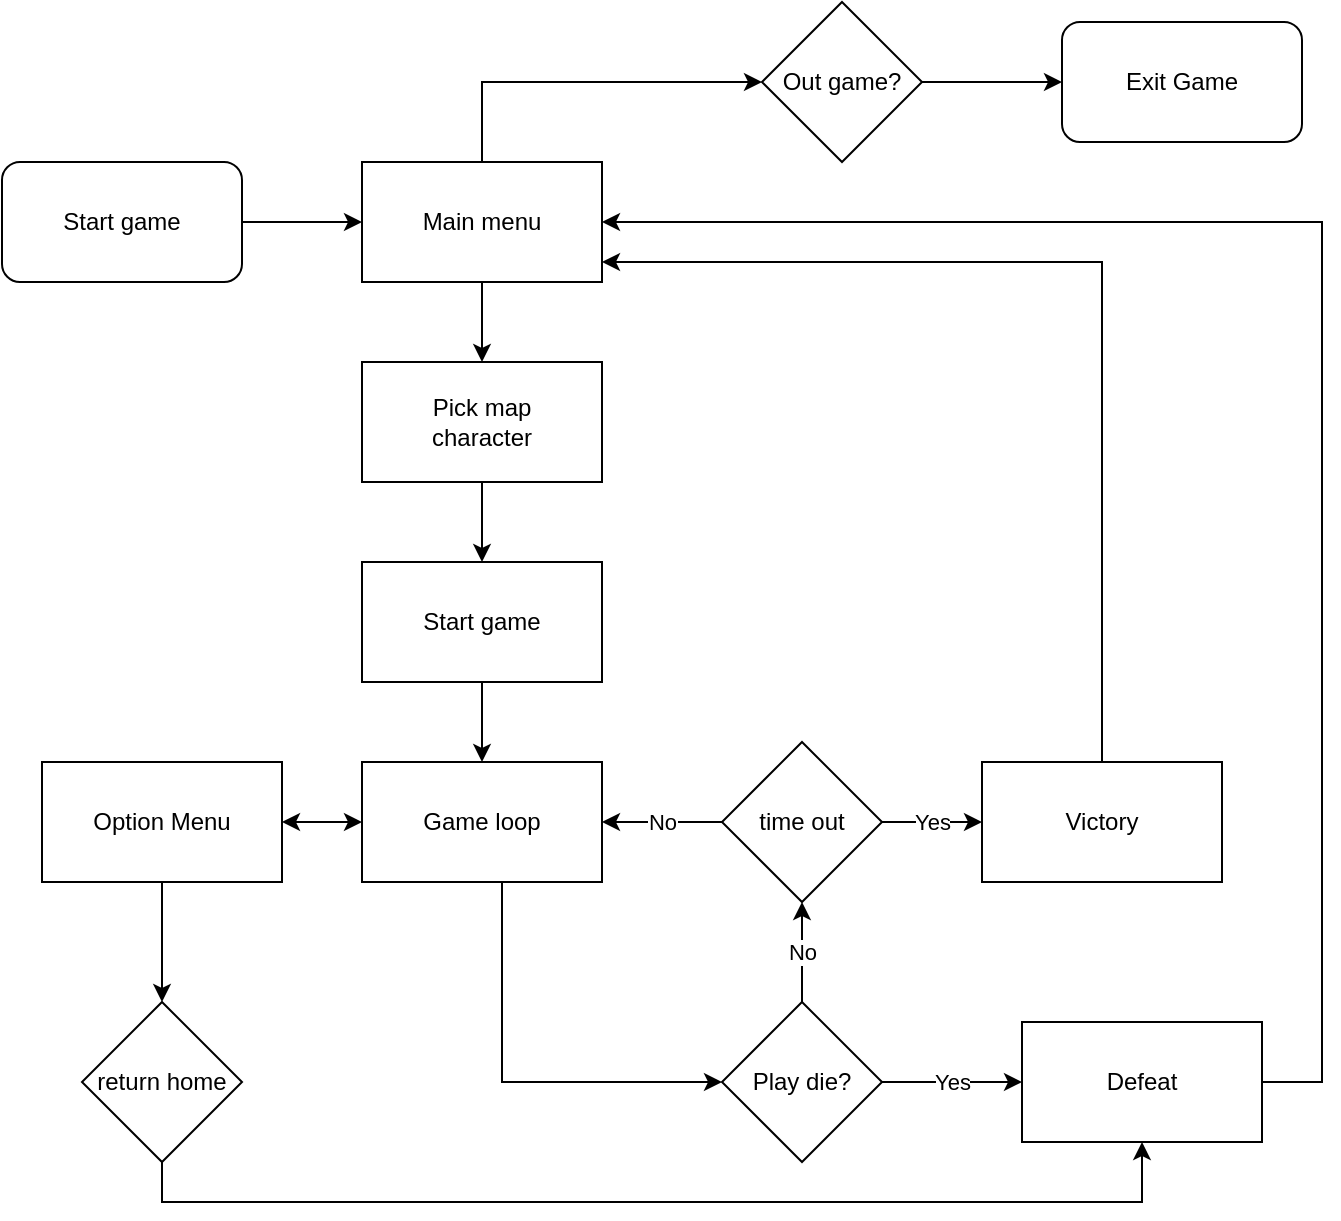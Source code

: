 <mxfile version="10.7.0" type="device"><diagram id="yfOQXtwvylxey3YVUbJV" name="Page-1"><mxGraphModel dx="1158" dy="707" grid="1" gridSize="10" guides="1" tooltips="1" connect="1" arrows="1" fold="1" page="1" pageScale="1" pageWidth="827" pageHeight="1169" math="0" shadow="0"><root><mxCell id="0"/><mxCell id="1" parent="0"/><mxCell id="EXxNDOVUbMVvn1dQfbIK-3" style="edgeStyle=orthogonalEdgeStyle;rounded=0;orthogonalLoop=1;jettySize=auto;html=1;" parent="1" source="EXxNDOVUbMVvn1dQfbIK-1" target="EXxNDOVUbMVvn1dQfbIK-10" edge="1"><mxGeometry relative="1" as="geometry"><mxPoint x="310" y="140" as="targetPoint"/><Array as="points"><mxPoint x="290" y="140"/><mxPoint x="290" y="140"/></Array></mxGeometry></mxCell><mxCell id="EXxNDOVUbMVvn1dQfbIK-1" value="Start game&lt;br&gt;" style="rounded=1;whiteSpace=wrap;html=1;" parent="1" vertex="1"><mxGeometry x="130" y="110" width="120" height="60" as="geometry"/></mxCell><mxCell id="EXxNDOVUbMVvn1dQfbIK-5" style="edgeStyle=orthogonalEdgeStyle;rounded=0;orthogonalLoop=1;jettySize=auto;html=1;" parent="1" source="EXxNDOVUbMVvn1dQfbIK-10" target="EXxNDOVUbMVvn1dQfbIK-11" edge="1"><mxGeometry relative="1" as="geometry"><mxPoint x="430" y="140" as="sourcePoint"/><mxPoint x="480" y="140" as="targetPoint"/></mxGeometry></mxCell><mxCell id="EXxNDOVUbMVvn1dQfbIK-7" style="edgeStyle=orthogonalEdgeStyle;rounded=0;orthogonalLoop=1;jettySize=auto;html=1;" parent="1" source="EXxNDOVUbMVvn1dQfbIK-11" target="EXxNDOVUbMVvn1dQfbIK-12" edge="1"><mxGeometry relative="1" as="geometry"><mxPoint x="540" y="170" as="sourcePoint"/><mxPoint x="540" y="220" as="targetPoint"/></mxGeometry></mxCell><mxCell id="EXxNDOVUbMVvn1dQfbIK-9" style="edgeStyle=orthogonalEdgeStyle;rounded=0;orthogonalLoop=1;jettySize=auto;html=1;" parent="1" source="EXxNDOVUbMVvn1dQfbIK-12" target="EXxNDOVUbMVvn1dQfbIK-13" edge="1"><mxGeometry relative="1" as="geometry"><mxPoint x="540" y="280" as="sourcePoint"/><mxPoint x="540" y="320" as="targetPoint"/></mxGeometry></mxCell><mxCell id="EXxNDOVUbMVvn1dQfbIK-15" style="edgeStyle=orthogonalEdgeStyle;rounded=0;orthogonalLoop=1;jettySize=auto;html=1;" parent="1" source="EXxNDOVUbMVvn1dQfbIK-10" target="EXxNDOVUbMVvn1dQfbIK-16" edge="1"><mxGeometry relative="1" as="geometry"><mxPoint x="520" y="140" as="targetPoint"/><Array as="points"><mxPoint x="370" y="70"/></Array></mxGeometry></mxCell><mxCell id="EXxNDOVUbMVvn1dQfbIK-10" value="Main menu" style="rounded=0;whiteSpace=wrap;html=1;" parent="1" vertex="1"><mxGeometry x="310" y="110" width="120" height="60" as="geometry"/></mxCell><mxCell id="EXxNDOVUbMVvn1dQfbIK-11" value="Pick map&lt;br&gt;character&lt;br&gt;" style="rounded=0;whiteSpace=wrap;html=1;" parent="1" vertex="1"><mxGeometry x="310" y="210" width="120" height="60" as="geometry"/></mxCell><mxCell id="EXxNDOVUbMVvn1dQfbIK-12" value="Start game" style="rounded=0;whiteSpace=wrap;html=1;" parent="1" vertex="1"><mxGeometry x="310" y="310" width="120" height="60" as="geometry"/></mxCell><mxCell id="EXxNDOVUbMVvn1dQfbIK-26" style="edgeStyle=orthogonalEdgeStyle;rounded=0;orthogonalLoop=1;jettySize=auto;html=1;" parent="1" source="EXxNDOVUbMVvn1dQfbIK-13" target="EXxNDOVUbMVvn1dQfbIK-23" edge="1"><mxGeometry relative="1" as="geometry"><Array as="points"><mxPoint x="380" y="570"/></Array></mxGeometry></mxCell><mxCell id="EXxNDOVUbMVvn1dQfbIK-13" value="Game loop" style="rounded=0;whiteSpace=wrap;html=1;" parent="1" vertex="1"><mxGeometry x="310" y="410" width="120" height="60" as="geometry"/></mxCell><mxCell id="EXxNDOVUbMVvn1dQfbIK-18" style="edgeStyle=orthogonalEdgeStyle;rounded=0;orthogonalLoop=1;jettySize=auto;html=1;" parent="1" source="EXxNDOVUbMVvn1dQfbIK-16" target="EXxNDOVUbMVvn1dQfbIK-17" edge="1"><mxGeometry relative="1" as="geometry"/></mxCell><mxCell id="EXxNDOVUbMVvn1dQfbIK-16" value="Out game?" style="rhombus;whiteSpace=wrap;html=1;" parent="1" vertex="1"><mxGeometry x="510" y="30" width="80" height="80" as="geometry"/></mxCell><mxCell id="EXxNDOVUbMVvn1dQfbIK-17" value="Exit Game" style="rounded=1;whiteSpace=wrap;html=1;" parent="1" vertex="1"><mxGeometry x="660" y="40" width="120" height="60" as="geometry"/></mxCell><mxCell id="EXxNDOVUbMVvn1dQfbIK-21" style="edgeStyle=orthogonalEdgeStyle;rounded=0;orthogonalLoop=1;jettySize=auto;html=1;" parent="1" source="EXxNDOVUbMVvn1dQfbIK-19" target="EXxNDOVUbMVvn1dQfbIK-24" edge="1"><mxGeometry relative="1" as="geometry"><mxPoint x="580" y="290" as="targetPoint"/></mxGeometry></mxCell><mxCell id="EXxNDOVUbMVvn1dQfbIK-19" value="Option Menu" style="rounded=0;whiteSpace=wrap;html=1;" parent="1" vertex="1"><mxGeometry x="150" y="410" width="120" height="60" as="geometry"/></mxCell><mxCell id="EXxNDOVUbMVvn1dQfbIK-22" value="" style="endArrow=classic;startArrow=classic;html=1;" parent="1" source="EXxNDOVUbMVvn1dQfbIK-13" target="EXxNDOVUbMVvn1dQfbIK-19" edge="1"><mxGeometry width="50" height="50" relative="1" as="geometry"><mxPoint x="400" y="620" as="sourcePoint"/><mxPoint x="450" y="570" as="targetPoint"/></mxGeometry></mxCell><mxCell id="EXxNDOVUbMVvn1dQfbIK-31" value="Yes" style="edgeStyle=orthogonalEdgeStyle;rounded=0;orthogonalLoop=1;jettySize=auto;html=1;" parent="1" source="EXxNDOVUbMVvn1dQfbIK-23" target="EXxNDOVUbMVvn1dQfbIK-30" edge="1"><mxGeometry relative="1" as="geometry"/></mxCell><mxCell id="EXxNDOVUbMVvn1dQfbIK-38" value="No" style="edgeStyle=orthogonalEdgeStyle;rounded=0;orthogonalLoop=1;jettySize=auto;html=1;" parent="1" source="EXxNDOVUbMVvn1dQfbIK-23" target="EXxNDOVUbMVvn1dQfbIK-27" edge="1"><mxGeometry relative="1" as="geometry"/></mxCell><mxCell id="EXxNDOVUbMVvn1dQfbIK-23" value="Play die?" style="rhombus;whiteSpace=wrap;html=1;" parent="1" vertex="1"><mxGeometry x="490" y="530" width="80" height="80" as="geometry"/></mxCell><mxCell id="EXxNDOVUbMVvn1dQfbIK-36" style="edgeStyle=orthogonalEdgeStyle;rounded=0;orthogonalLoop=1;jettySize=auto;html=1;" parent="1" source="EXxNDOVUbMVvn1dQfbIK-24" target="EXxNDOVUbMVvn1dQfbIK-30" edge="1"><mxGeometry relative="1" as="geometry"><Array as="points"><mxPoint x="210" y="630"/><mxPoint x="700" y="630"/></Array></mxGeometry></mxCell><mxCell id="EXxNDOVUbMVvn1dQfbIK-24" value="return home" style="rhombus;whiteSpace=wrap;html=1;" parent="1" vertex="1"><mxGeometry x="170" y="530" width="80" height="80" as="geometry"/></mxCell><mxCell id="EXxNDOVUbMVvn1dQfbIK-33" value="Yes" style="edgeStyle=orthogonalEdgeStyle;rounded=0;orthogonalLoop=1;jettySize=auto;html=1;" parent="1" source="EXxNDOVUbMVvn1dQfbIK-27" target="EXxNDOVUbMVvn1dQfbIK-32" edge="1"><mxGeometry relative="1" as="geometry"/></mxCell><mxCell id="EXxNDOVUbMVvn1dQfbIK-39" value="No" style="edgeStyle=orthogonalEdgeStyle;rounded=0;orthogonalLoop=1;jettySize=auto;html=1;" parent="1" source="EXxNDOVUbMVvn1dQfbIK-27" target="EXxNDOVUbMVvn1dQfbIK-13" edge="1"><mxGeometry relative="1" as="geometry"/></mxCell><mxCell id="EXxNDOVUbMVvn1dQfbIK-27" value="time out" style="rhombus;whiteSpace=wrap;html=1;" parent="1" vertex="1"><mxGeometry x="490" y="400" width="80" height="80" as="geometry"/></mxCell><mxCell id="EXxNDOVUbMVvn1dQfbIK-35" style="edgeStyle=orthogonalEdgeStyle;rounded=0;orthogonalLoop=1;jettySize=auto;html=1;" parent="1" source="EXxNDOVUbMVvn1dQfbIK-30" target="EXxNDOVUbMVvn1dQfbIK-10" edge="1"><mxGeometry relative="1" as="geometry"><Array as="points"><mxPoint x="790" y="570"/><mxPoint x="790" y="140"/></Array></mxGeometry></mxCell><mxCell id="EXxNDOVUbMVvn1dQfbIK-40" style="edgeStyle=orthogonalEdgeStyle;rounded=0;orthogonalLoop=1;jettySize=auto;html=1;" parent="1" source="EXxNDOVUbMVvn1dQfbIK-32" target="EXxNDOVUbMVvn1dQfbIK-10" edge="1"><mxGeometry relative="1" as="geometry"><Array as="points"><mxPoint x="680" y="160"/></Array></mxGeometry></mxCell><mxCell id="EXxNDOVUbMVvn1dQfbIK-32" value="Victory" style="rounded=0;whiteSpace=wrap;html=1;" parent="1" vertex="1"><mxGeometry x="620" y="410" width="120" height="60" as="geometry"/></mxCell><mxCell id="EXxNDOVUbMVvn1dQfbIK-30" value="Defeat" style="rounded=0;whiteSpace=wrap;html=1;" parent="1" vertex="1"><mxGeometry x="640" y="540" width="120" height="60" as="geometry"/></mxCell></root></mxGraphModel></diagram></mxfile>